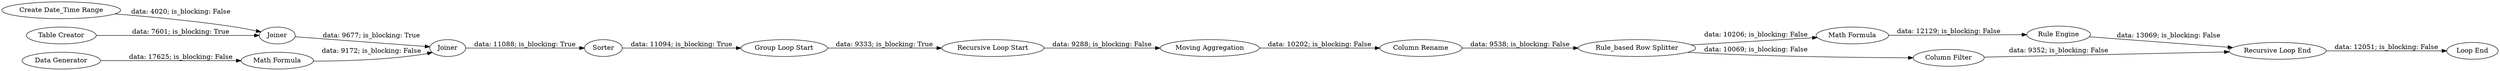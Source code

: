 digraph {
	"3727400814574393020_1" [label="Table Creator"]
	"6242754101420192523_13" [label="Group Loop Start"]
	"3727400814574393020_6" [label="Math Formula"]
	"6242754101420192523_29" [label="Recursive Loop End"]
	"3727400814574393020_3" [label="Create Date_Time Range"]
	"6242754101420192523_35" [label="Math Formula"]
	"6242754101420192523_15" [label="Moving Aggregation"]
	"6242754101420192523_31" [label="Column Filter"]
	"3727400814574393020_7" [label=Joiner]
	"3727400814574393020_8" [label=Sorter]
	"6242754101420192523_16" [label="Column Rename"]
	"6242754101420192523_28" [label="Recursive Loop Start"]
	"6242754101420192523_27" [label="Rule_based Row Splitter"]
	"6242754101420192523_36" [label="Loop End"]
	"3727400814574393020_5" [label="Data Generator"]
	"3727400814574393020_4" [label=Joiner]
	"6242754101420192523_30" [label="Rule Engine"]
	"3727400814574393020_6" -> "3727400814574393020_7" [label="data: 9172; is_blocking: False"]
	"3727400814574393020_8" -> "6242754101420192523_13" [label="data: 11094; is_blocking: True"]
	"3727400814574393020_3" -> "3727400814574393020_4" [label="data: 4020; is_blocking: False"]
	"3727400814574393020_4" -> "3727400814574393020_7" [label="data: 9677; is_blocking: True"]
	"6242754101420192523_35" -> "6242754101420192523_30" [label="data: 12129; is_blocking: False"]
	"6242754101420192523_28" -> "6242754101420192523_15" [label="data: 9288; is_blocking: False"]
	"6242754101420192523_27" -> "6242754101420192523_35" [label="data: 10206; is_blocking: False"]
	"3727400814574393020_1" -> "3727400814574393020_4" [label="data: 7601; is_blocking: True"]
	"6242754101420192523_29" -> "6242754101420192523_36" [label="data: 12051; is_blocking: False"]
	"6242754101420192523_27" -> "6242754101420192523_31" [label="data: 10069; is_blocking: False"]
	"6242754101420192523_16" -> "6242754101420192523_27" [label="data: 9538; is_blocking: False"]
	"6242754101420192523_31" -> "6242754101420192523_29" [label="data: 9352; is_blocking: False"]
	"6242754101420192523_13" -> "6242754101420192523_28" [label="data: 9333; is_blocking: True"]
	"6242754101420192523_15" -> "6242754101420192523_16" [label="data: 10202; is_blocking: False"]
	"3727400814574393020_5" -> "3727400814574393020_6" [label="data: 17625; is_blocking: False"]
	"3727400814574393020_7" -> "3727400814574393020_8" [label="data: 11088; is_blocking: True"]
	"6242754101420192523_30" -> "6242754101420192523_29" [label="data: 13069; is_blocking: False"]
	rankdir=LR
}
